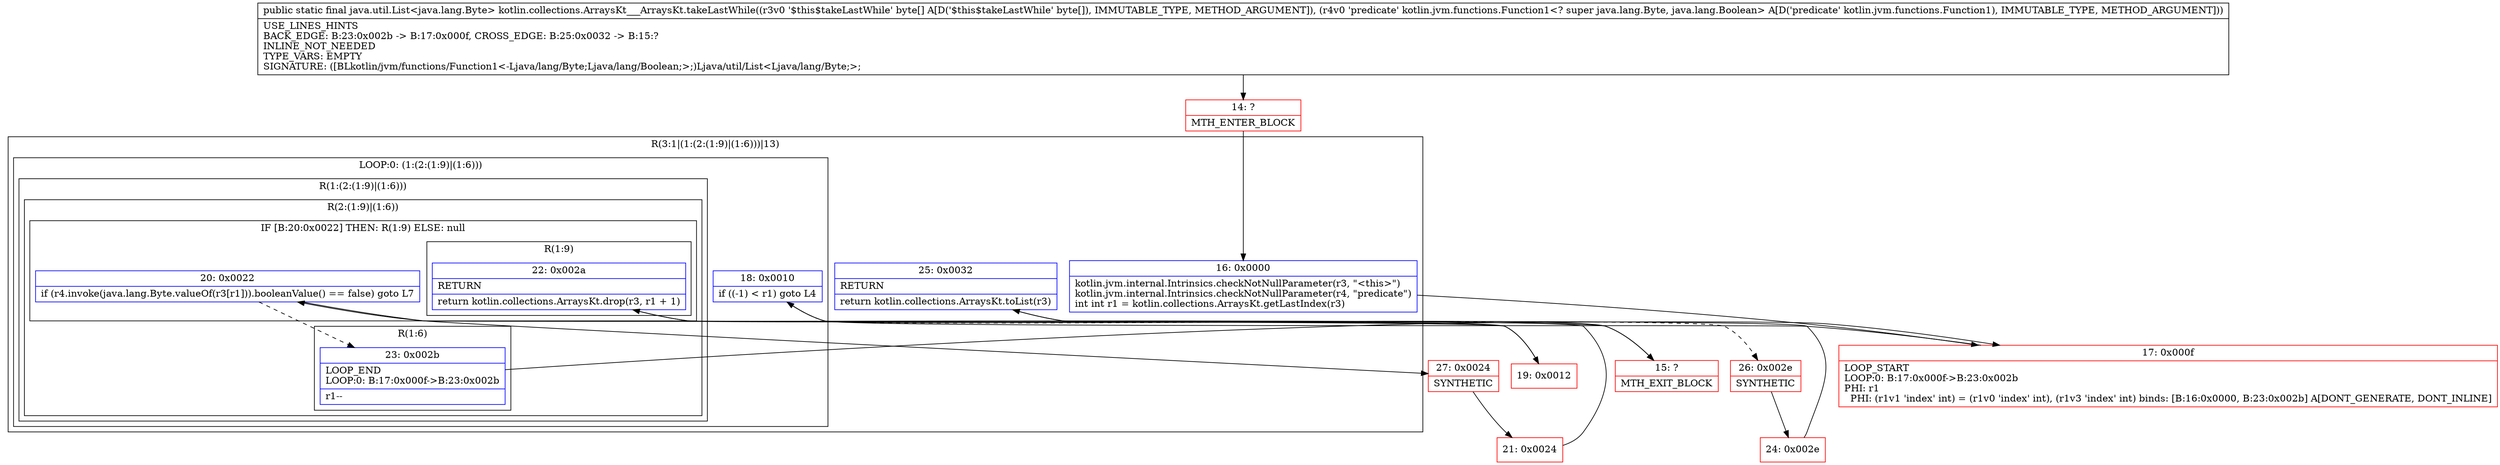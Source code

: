 digraph "CFG forkotlin.collections.ArraysKt___ArraysKt.takeLastWhile([BLkotlin\/jvm\/functions\/Function1;)Ljava\/util\/List;" {
subgraph cluster_Region_1678275123 {
label = "R(3:1|(1:(2:(1:9)|(1:6)))|13)";
node [shape=record,color=blue];
Node_16 [shape=record,label="{16\:\ 0x0000|kotlin.jvm.internal.Intrinsics.checkNotNullParameter(r3, \"\<this\>\")\lkotlin.jvm.internal.Intrinsics.checkNotNullParameter(r4, \"predicate\")\lint int r1 = kotlin.collections.ArraysKt.getLastIndex(r3)\l}"];
subgraph cluster_LoopRegion_1302996643 {
label = "LOOP:0: (1:(2:(1:9)|(1:6)))";
node [shape=record,color=blue];
Node_18 [shape=record,label="{18\:\ 0x0010|if ((\-1) \< r1) goto L4\l}"];
subgraph cluster_Region_1551010148 {
label = "R(1:(2:(1:9)|(1:6)))";
node [shape=record,color=blue];
subgraph cluster_Region_21226388 {
label = "R(2:(1:9)|(1:6))";
node [shape=record,color=blue];
subgraph cluster_IfRegion_1759091760 {
label = "IF [B:20:0x0022] THEN: R(1:9) ELSE: null";
node [shape=record,color=blue];
Node_20 [shape=record,label="{20\:\ 0x0022|if (r4.invoke(java.lang.Byte.valueOf(r3[r1])).booleanValue() == false) goto L7\l}"];
subgraph cluster_Region_1332208370 {
label = "R(1:9)";
node [shape=record,color=blue];
Node_22 [shape=record,label="{22\:\ 0x002a|RETURN\l|return kotlin.collections.ArraysKt.drop(r3, r1 + 1)\l}"];
}
}
subgraph cluster_Region_590375732 {
label = "R(1:6)";
node [shape=record,color=blue];
Node_23 [shape=record,label="{23\:\ 0x002b|LOOP_END\lLOOP:0: B:17:0x000f\-\>B:23:0x002b\l|r1\-\-\l}"];
}
}
}
}
Node_25 [shape=record,label="{25\:\ 0x0032|RETURN\l|return kotlin.collections.ArraysKt.toList(r3)\l}"];
}
Node_14 [shape=record,color=red,label="{14\:\ ?|MTH_ENTER_BLOCK\l}"];
Node_17 [shape=record,color=red,label="{17\:\ 0x000f|LOOP_START\lLOOP:0: B:17:0x000f\-\>B:23:0x002b\lPHI: r1 \l  PHI: (r1v1 'index' int) = (r1v0 'index' int), (r1v3 'index' int) binds: [B:16:0x0000, B:23:0x002b] A[DONT_GENERATE, DONT_INLINE]\l}"];
Node_19 [shape=record,color=red,label="{19\:\ 0x0012}"];
Node_27 [shape=record,color=red,label="{27\:\ 0x0024|SYNTHETIC\l}"];
Node_21 [shape=record,color=red,label="{21\:\ 0x0024}"];
Node_15 [shape=record,color=red,label="{15\:\ ?|MTH_EXIT_BLOCK\l}"];
Node_26 [shape=record,color=red,label="{26\:\ 0x002e|SYNTHETIC\l}"];
Node_24 [shape=record,color=red,label="{24\:\ 0x002e}"];
MethodNode[shape=record,label="{public static final java.util.List\<java.lang.Byte\> kotlin.collections.ArraysKt___ArraysKt.takeLastWhile((r3v0 '$this$takeLastWhile' byte[] A[D('$this$takeLastWhile' byte[]), IMMUTABLE_TYPE, METHOD_ARGUMENT]), (r4v0 'predicate' kotlin.jvm.functions.Function1\<? super java.lang.Byte, java.lang.Boolean\> A[D('predicate' kotlin.jvm.functions.Function1), IMMUTABLE_TYPE, METHOD_ARGUMENT]))  | USE_LINES_HINTS\lBACK_EDGE: B:23:0x002b \-\> B:17:0x000f, CROSS_EDGE: B:25:0x0032 \-\> B:15:?\lINLINE_NOT_NEEDED\lTYPE_VARS: EMPTY\lSIGNATURE: ([BLkotlin\/jvm\/functions\/Function1\<\-Ljava\/lang\/Byte;Ljava\/lang\/Boolean;\>;)Ljava\/util\/List\<Ljava\/lang\/Byte;\>;\l}"];
MethodNode -> Node_14;Node_16 -> Node_17;
Node_18 -> Node_19;
Node_18 -> Node_26[style=dashed];
Node_20 -> Node_23[style=dashed];
Node_20 -> Node_27;
Node_22 -> Node_15;
Node_23 -> Node_17;
Node_25 -> Node_15;
Node_14 -> Node_16;
Node_17 -> Node_18;
Node_19 -> Node_20;
Node_27 -> Node_21;
Node_21 -> Node_22;
Node_26 -> Node_24;
Node_24 -> Node_25;
}

